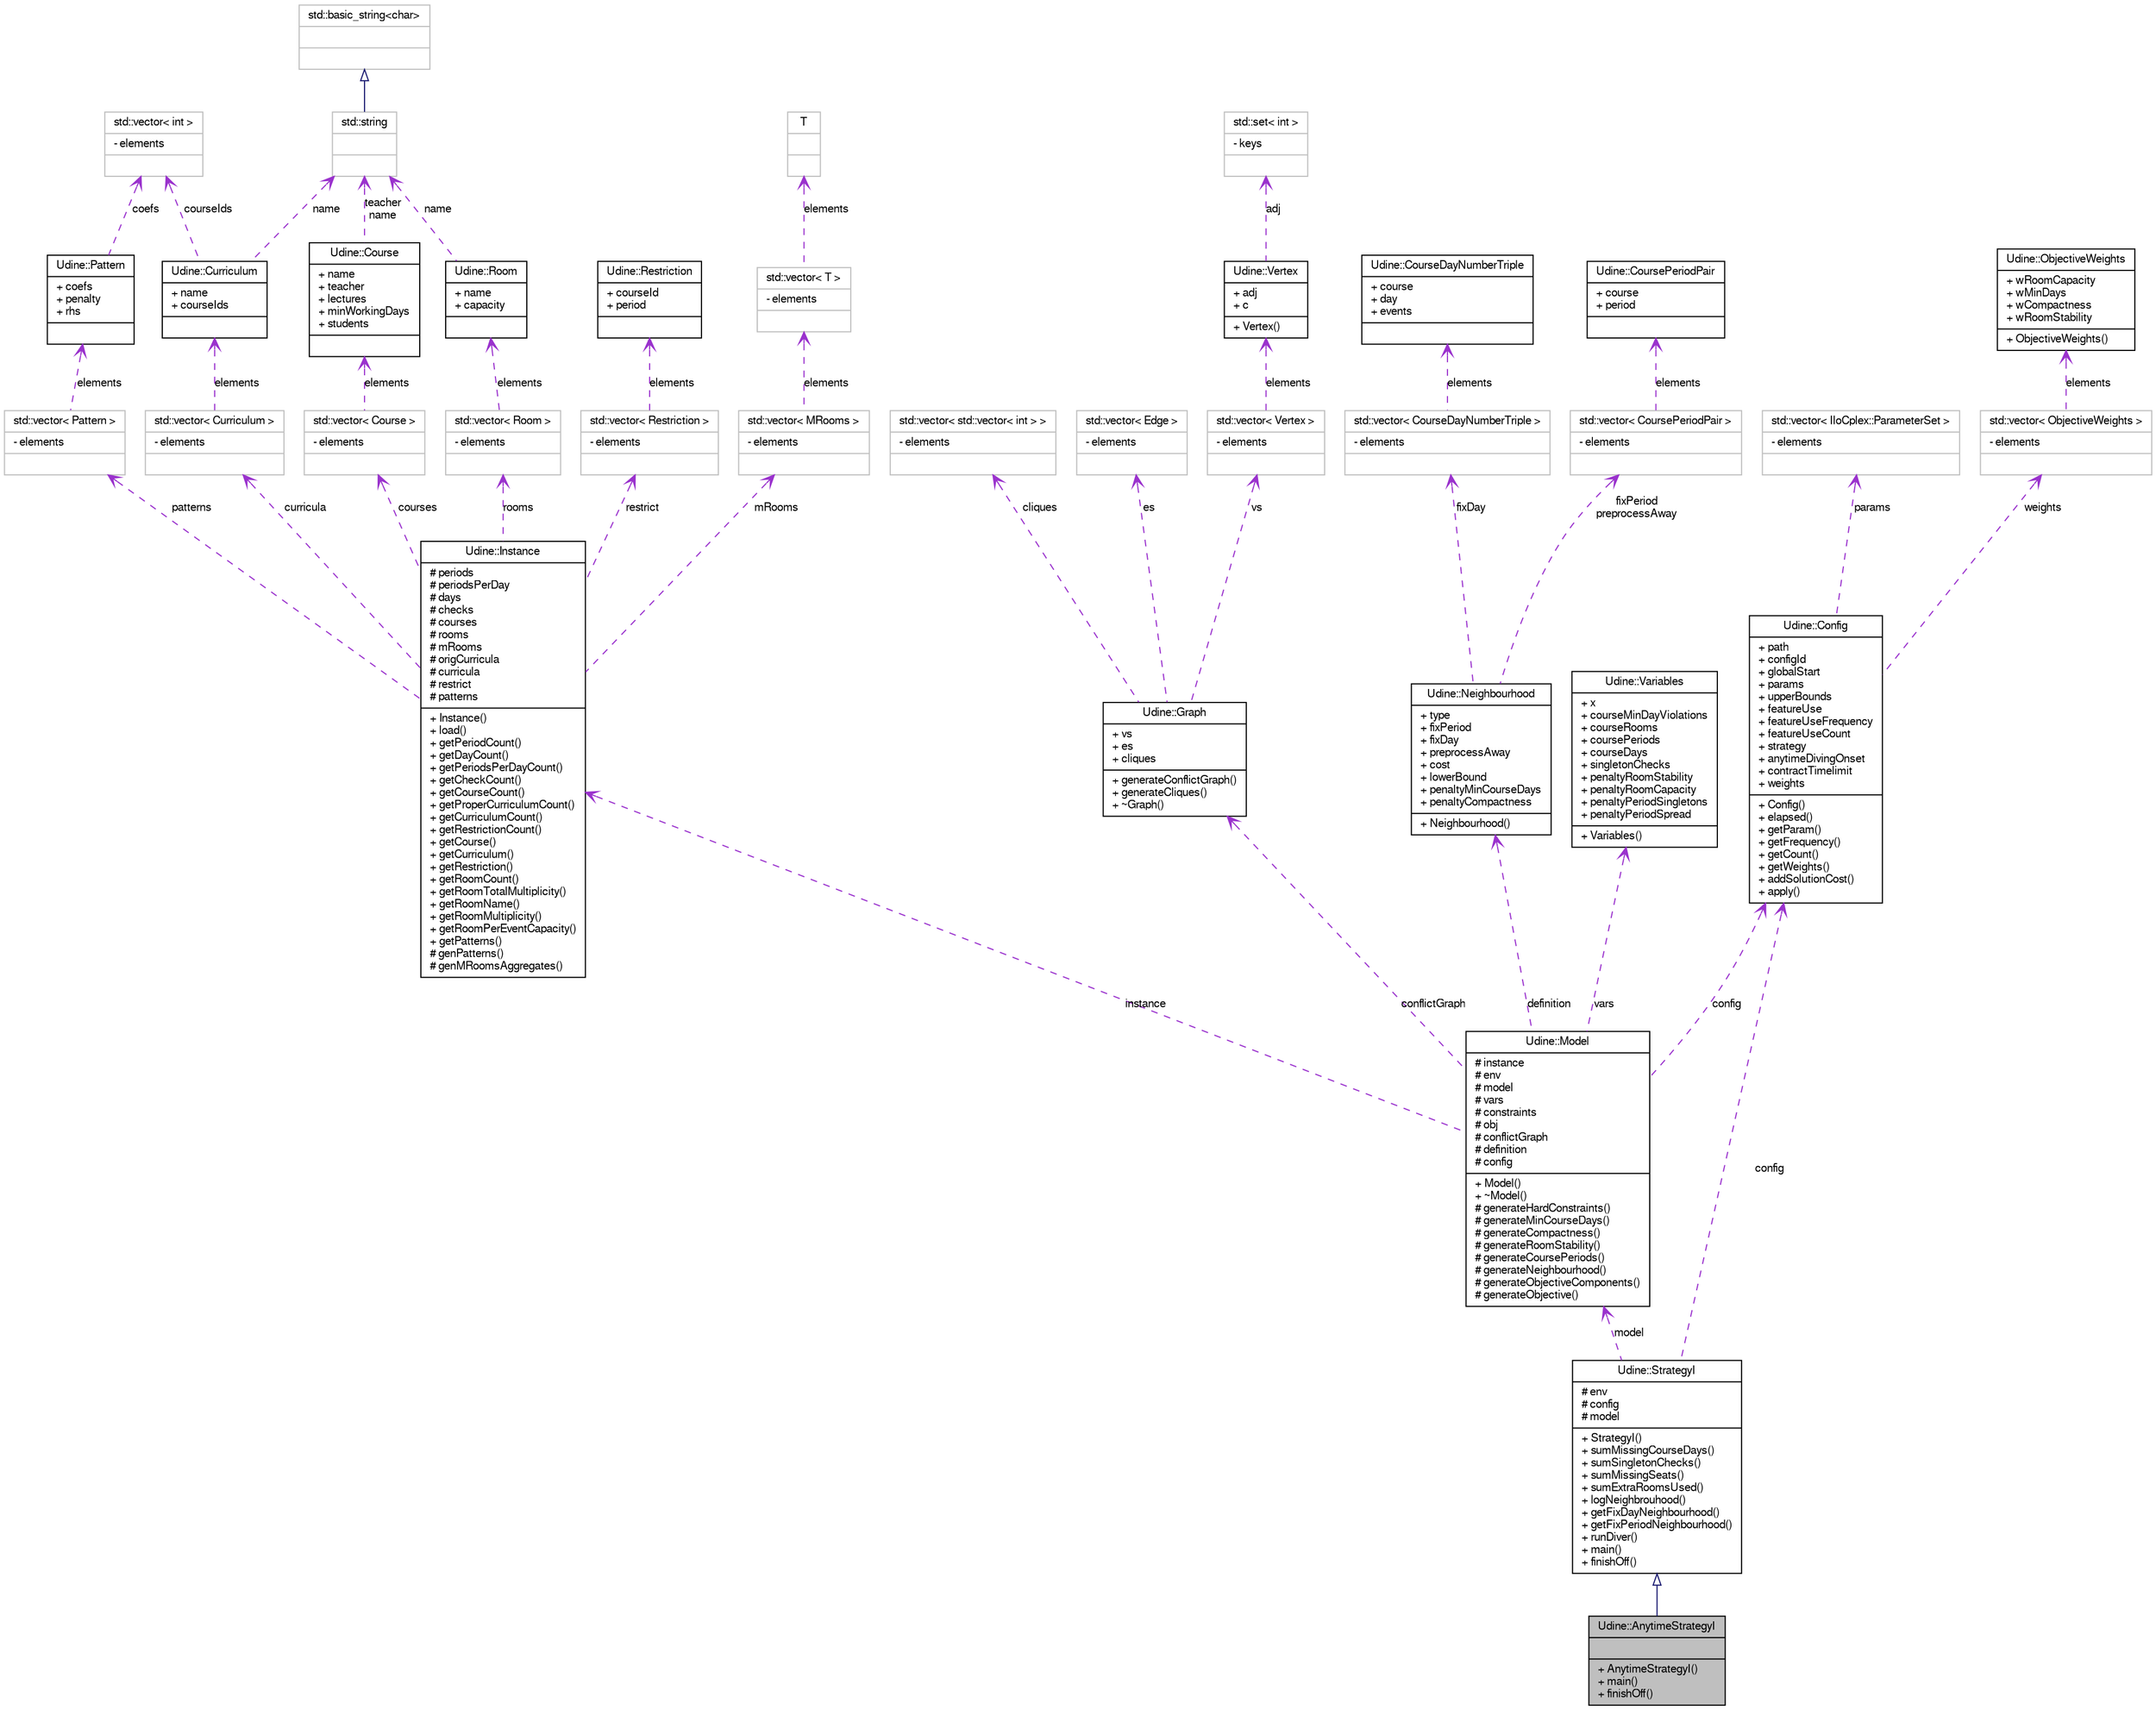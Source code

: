 digraph G
{
  edge [fontname="FreeSans",fontsize="10",labelfontname="FreeSans",labelfontsize="10"];
  node [fontname="FreeSans",fontsize="10",shape=record];
  Node1 [label="{Udine::AnytimeStrategyI\n||+ AnytimeStrategyI()\l+ main()\l+ finishOff()\l}",height=0.2,width=0.4,color="black", fillcolor="grey75", style="filled" fontcolor="black"];
  Node2 -> Node1 [dir=back,color="midnightblue",fontsize="10",style="solid",arrowtail="empty",fontname="FreeSans"];
  Node2 [label="{Udine::StrategyI\n|# env\l# config\l# model\l|+ StrategyI()\l+ sumMissingCourseDays()\l+ sumSingletonChecks()\l+ sumMissingSeats()\l+ sumExtraRoomsUsed()\l+ logNeighbrouhood()\l+ getFixDayNeighbourhood()\l+ getFixPeriodNeighbourhood()\l+ runDiver()\l+ main()\l+ finishOff()\l}",height=0.2,width=0.4,color="black", fillcolor="white", style="filled",URL="$class_udine_1_1_strategy_i.html"];
  Node3 -> Node2 [dir=back,color="darkorchid3",fontsize="10",style="dashed",label="model",arrowtail="open",fontname="FreeSans"];
  Node3 [label="{Udine::Model\n|# instance\l# env\l# model\l# vars\l# constraints\l# obj\l# conflictGraph\l# definition\l# config\l|+ Model()\l+ ~Model()\l# generateHardConstraints()\l# generateMinCourseDays()\l# generateCompactness()\l# generateRoomStability()\l# generateCoursePeriods()\l# generateNeighbourhood()\l# generateObjectiveComponents()\l# generateObjective()\l}",height=0.2,width=0.4,color="black", fillcolor="white", style="filled",URL="$class_udine_1_1_model.html"];
  Node4 -> Node3 [dir=back,color="darkorchid3",fontsize="10",style="dashed",label="instance",arrowtail="open",fontname="FreeSans"];
  Node4 [label="{Udine::Instance\n|# periods\l# periodsPerDay\l# days\l# checks\l# courses\l# rooms\l# mRooms\l# origCurricula\l# curricula\l# restrict\l# patterns\l|+ Instance()\l+ load()\l+ getPeriodCount()\l+ getDayCount()\l+ getPeriodsPerDayCount()\l+ getCheckCount()\l+ getCourseCount()\l+ getProperCurriculumCount()\l+ getCurriculumCount()\l+ getRestrictionCount()\l+ getCourse()\l+ getCurriculum()\l+ getRestriction()\l+ getRoomCount()\l+ getRoomTotalMultiplicity()\l+ getRoomName()\l+ getRoomMultiplicity()\l+ getRoomPerEventCapacity()\l+ getPatterns()\l# genPatterns()\l# genMRoomsAggregates()\l}",height=0.2,width=0.4,color="black", fillcolor="white", style="filled",URL="$class_udine_1_1_instance.html"];
  Node5 -> Node4 [dir=back,color="darkorchid3",fontsize="10",style="dashed",label="courses",arrowtail="open",fontname="FreeSans"];
  Node5 [label="{std::vector\< Course \>\n|- elements\l|}",height=0.2,width=0.4,color="grey75", fillcolor="white", style="filled"];
  Node6 -> Node5 [dir=back,color="darkorchid3",fontsize="10",style="dashed",label="elements",arrowtail="open",fontname="FreeSans"];
  Node6 [label="{Udine::Course\n|+ name\l+ teacher\l+ lectures\l+ minWorkingDays\l+ students\l|}",height=0.2,width=0.4,color="black", fillcolor="white", style="filled",URL="$struct_udine_1_1_course.html"];
  Node7 -> Node6 [dir=back,color="darkorchid3",fontsize="10",style="dashed",label="teacher\nname",arrowtail="open",fontname="FreeSans"];
  Node7 [label="{std::string\n||}",height=0.2,width=0.4,color="grey75", fillcolor="white", style="filled",tooltip="STL class."];
  Node8 -> Node7 [dir=back,color="midnightblue",fontsize="10",style="solid",arrowtail="empty",fontname="FreeSans"];
  Node8 [label="{std::basic_string\<char\>\n||}",height=0.2,width=0.4,color="grey75", fillcolor="white", style="filled",tooltip="STL class."];
  Node9 -> Node4 [dir=back,color="darkorchid3",fontsize="10",style="dashed",label="patterns",arrowtail="open",fontname="FreeSans"];
  Node9 [label="{std::vector\< Pattern \>\n|- elements\l|}",height=0.2,width=0.4,color="grey75", fillcolor="white", style="filled"];
  Node10 -> Node9 [dir=back,color="darkorchid3",fontsize="10",style="dashed",label="elements",arrowtail="open",fontname="FreeSans"];
  Node10 [label="{Udine::Pattern\n|+ coefs\l+ penalty\l+ rhs\l|}",height=0.2,width=0.4,color="black", fillcolor="white", style="filled",URL="$struct_udine_1_1_pattern.html"];
  Node11 -> Node10 [dir=back,color="darkorchid3",fontsize="10",style="dashed",label="coefs",arrowtail="open",fontname="FreeSans"];
  Node11 [label="{std::vector\< int \>\n|- elements\l|}",height=0.2,width=0.4,color="grey75", fillcolor="white", style="filled"];
  Node12 -> Node4 [dir=back,color="darkorchid3",fontsize="10",style="dashed",label="restrict",arrowtail="open",fontname="FreeSans"];
  Node12 [label="{std::vector\< Restriction \>\n|- elements\l|}",height=0.2,width=0.4,color="grey75", fillcolor="white", style="filled"];
  Node13 -> Node12 [dir=back,color="darkorchid3",fontsize="10",style="dashed",label="elements",arrowtail="open",fontname="FreeSans"];
  Node13 [label="{Udine::Restriction\n|+ courseId\l+ period\l|}",height=0.2,width=0.4,color="black", fillcolor="white", style="filled",URL="$struct_udine_1_1_restriction.html"];
  Node14 -> Node4 [dir=back,color="darkorchid3",fontsize="10",style="dashed",label="mRooms",arrowtail="open",fontname="FreeSans"];
  Node14 [label="{std::vector\< MRooms \>\n|- elements\l|}",height=0.2,width=0.4,color="grey75", fillcolor="white", style="filled"];
  Node15 -> Node14 [dir=back,color="darkorchid3",fontsize="10",style="dashed",label="elements",arrowtail="open",fontname="FreeSans"];
  Node15 [label="{std::vector\< T \>\n|- elements\l|}",height=0.2,width=0.4,color="grey75", fillcolor="white", style="filled",tooltip="STL class."];
  Node16 -> Node15 [dir=back,color="darkorchid3",fontsize="10",style="dashed",label="elements",arrowtail="open",fontname="FreeSans"];
  Node16 [label="{T\n||}",height=0.2,width=0.4,color="grey75", fillcolor="white", style="filled"];
  Node17 -> Node4 [dir=back,color="darkorchid3",fontsize="10",style="dashed",label="curricula",arrowtail="open",fontname="FreeSans"];
  Node17 [label="{std::vector\< Curriculum \>\n|- elements\l|}",height=0.2,width=0.4,color="grey75", fillcolor="white", style="filled"];
  Node18 -> Node17 [dir=back,color="darkorchid3",fontsize="10",style="dashed",label="elements",arrowtail="open",fontname="FreeSans"];
  Node18 [label="{Udine::Curriculum\n|+ name\l+ courseIds\l|}",height=0.2,width=0.4,color="black", fillcolor="white", style="filled",URL="$struct_udine_1_1_curriculum.html"];
  Node7 -> Node18 [dir=back,color="darkorchid3",fontsize="10",style="dashed",label="name",arrowtail="open",fontname="FreeSans"];
  Node11 -> Node18 [dir=back,color="darkorchid3",fontsize="10",style="dashed",label="courseIds",arrowtail="open",fontname="FreeSans"];
  Node19 -> Node4 [dir=back,color="darkorchid3",fontsize="10",style="dashed",label="rooms",arrowtail="open",fontname="FreeSans"];
  Node19 [label="{std::vector\< Room \>\n|- elements\l|}",height=0.2,width=0.4,color="grey75", fillcolor="white", style="filled"];
  Node20 -> Node19 [dir=back,color="darkorchid3",fontsize="10",style="dashed",label="elements",arrowtail="open",fontname="FreeSans"];
  Node20 [label="{Udine::Room\n|+ name\l+ capacity\l|}",height=0.2,width=0.4,color="black", fillcolor="white", style="filled",URL="$struct_udine_1_1_room.html"];
  Node7 -> Node20 [dir=back,color="darkorchid3",fontsize="10",style="dashed",label="name",arrowtail="open",fontname="FreeSans"];
  Node21 -> Node3 [dir=back,color="darkorchid3",fontsize="10",style="dashed",label="conflictGraph",arrowtail="open",fontname="FreeSans"];
  Node21 [label="{Udine::Graph\n|+ vs\l+ es\l+ cliques\l|+ generateConflictGraph()\l+ generateCliques()\l+ ~Graph()\l}",height=0.2,width=0.4,color="black", fillcolor="white", style="filled",URL="$class_udine_1_1_graph.html"];
  Node22 -> Node21 [dir=back,color="darkorchid3",fontsize="10",style="dashed",label="cliques",arrowtail="open",fontname="FreeSans"];
  Node22 [label="{std::vector\< std::vector\< int \> \>\n|- elements\l|}",height=0.2,width=0.4,color="grey75", fillcolor="white", style="filled"];
  Node23 -> Node21 [dir=back,color="darkorchid3",fontsize="10",style="dashed",label="es",arrowtail="open",fontname="FreeSans"];
  Node23 [label="{std::vector\< Edge \>\n|- elements\l|}",height=0.2,width=0.4,color="grey75", fillcolor="white", style="filled"];
  Node24 -> Node21 [dir=back,color="darkorchid3",fontsize="10",style="dashed",label="vs",arrowtail="open",fontname="FreeSans"];
  Node24 [label="{std::vector\< Vertex \>\n|- elements\l|}",height=0.2,width=0.4,color="grey75", fillcolor="white", style="filled"];
  Node25 -> Node24 [dir=back,color="darkorchid3",fontsize="10",style="dashed",label="elements",arrowtail="open",fontname="FreeSans"];
  Node25 [label="{Udine::Vertex\n|+ adj\l+ c\l|+ Vertex()\l}",height=0.2,width=0.4,color="black", fillcolor="white", style="filled",URL="$class_udine_1_1_vertex.html"];
  Node26 -> Node25 [dir=back,color="darkorchid3",fontsize="10",style="dashed",label="adj",arrowtail="open",fontname="FreeSans"];
  Node26 [label="{std::set\< int \>\n|- keys\l|}",height=0.2,width=0.4,color="grey75", fillcolor="white", style="filled"];
  Node27 -> Node3 [dir=back,color="darkorchid3",fontsize="10",style="dashed",label="definition",arrowtail="open",fontname="FreeSans"];
  Node27 [label="{Udine::Neighbourhood\n|+ type\l+ fixPeriod\l+ fixDay\l+ preprocessAway\l+ cost\l+ lowerBound\l+ penaltyMinCourseDays\l+ penaltyCompactness\l|+ Neighbourhood()\l}",height=0.2,width=0.4,color="black", fillcolor="white", style="filled",URL="$struct_udine_1_1_neighbourhood.html"];
  Node28 -> Node27 [dir=back,color="darkorchid3",fontsize="10",style="dashed",label="fixDay",arrowtail="open",fontname="FreeSans"];
  Node28 [label="{std::vector\< CourseDayNumberTriple \>\n|- elements\l|}",height=0.2,width=0.4,color="grey75", fillcolor="white", style="filled"];
  Node29 -> Node28 [dir=back,color="darkorchid3",fontsize="10",style="dashed",label="elements",arrowtail="open",fontname="FreeSans"];
  Node29 [label="{Udine::CourseDayNumberTriple\n|+ course\l+ day\l+ events\l|}",height=0.2,width=0.4,color="black", fillcolor="white", style="filled",URL="$struct_udine_1_1_course_day_number_triple.html"];
  Node30 -> Node27 [dir=back,color="darkorchid3",fontsize="10",style="dashed",label="fixPeriod\npreprocessAway",arrowtail="open",fontname="FreeSans"];
  Node30 [label="{std::vector\< CoursePeriodPair \>\n|- elements\l|}",height=0.2,width=0.4,color="grey75", fillcolor="white", style="filled"];
  Node31 -> Node30 [dir=back,color="darkorchid3",fontsize="10",style="dashed",label="elements",arrowtail="open",fontname="FreeSans"];
  Node31 [label="{Udine::CoursePeriodPair\n|+ course\l+ period\l|}",height=0.2,width=0.4,color="black", fillcolor="white", style="filled",URL="$struct_udine_1_1_course_period_pair.html"];
  Node32 -> Node3 [dir=back,color="darkorchid3",fontsize="10",style="dashed",label="vars",arrowtail="open",fontname="FreeSans"];
  Node32 [label="{Udine::Variables\n|+ x\l+ courseMinDayViolations\l+ courseRooms\l+ coursePeriods\l+ courseDays\l+ singletonChecks\l+ penaltyRoomStability\l+ penaltyRoomCapacity\l+ penaltyPeriodSingletons\l+ penaltyPeriodSpread\l|+ Variables()\l}",height=0.2,width=0.4,color="black", fillcolor="white", style="filled",URL="$struct_udine_1_1_variables.html"];
  Node33 -> Node3 [dir=back,color="darkorchid3",fontsize="10",style="dashed",label="config",arrowtail="open",fontname="FreeSans"];
  Node33 [label="{Udine::Config\n|+ path\l+ configId\l+ globalStart\l+ params\l+ upperBounds\l+ featureUse\l+ featureUseFrequency\l+ featureUseCount\l+ strategy\l+ anytimeDivingOnset\l+ contractTimelimit\l+ weights\l|+ Config()\l+ elapsed()\l+ getParam()\l+ getFrequency()\l+ getCount()\l+ getWeights()\l+ addSolutionCost()\l+ apply()\l}",height=0.2,width=0.4,color="black", fillcolor="white", style="filled",URL="$struct_udine_1_1_config.html"];
  Node34 -> Node33 [dir=back,color="darkorchid3",fontsize="10",style="dashed",label="params",arrowtail="open",fontname="FreeSans"];
  Node34 [label="{std::vector\< IloCplex::ParameterSet \>\n|- elements\l|}",height=0.2,width=0.4,color="grey75", fillcolor="white", style="filled"];
  Node35 -> Node33 [dir=back,color="darkorchid3",fontsize="10",style="dashed",label="weights",arrowtail="open",fontname="FreeSans"];
  Node35 [label="{std::vector\< ObjectiveWeights \>\n|- elements\l|}",height=0.2,width=0.4,color="grey75", fillcolor="white", style="filled"];
  Node36 -> Node35 [dir=back,color="darkorchid3",fontsize="10",style="dashed",label="elements",arrowtail="open",fontname="FreeSans"];
  Node36 [label="{Udine::ObjectiveWeights\n|+ wRoomCapacity\l+ wMinDays\l+ wCompactness\l+ wRoomStability\l|+ ObjectiveWeights()\l}",height=0.2,width=0.4,color="black", fillcolor="white", style="filled",URL="$struct_udine_1_1_objective_weights.html"];
  Node33 -> Node2 [dir=back,color="darkorchid3",fontsize="10",style="dashed",label="config",arrowtail="open",fontname="FreeSans"];
}
